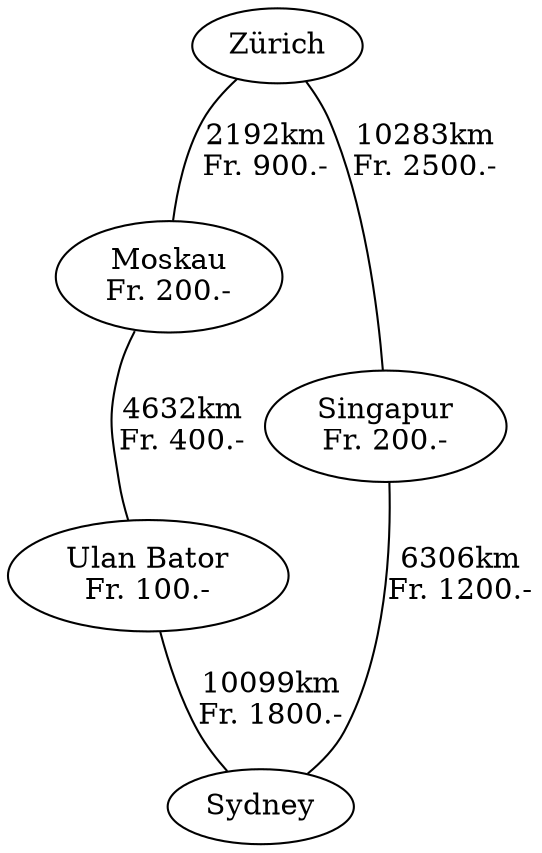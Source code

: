 graph Travel {
      "Zürich" -- "Moskau" [label="2192km\nFr. 900.-"]
      "Moskau" [label="Moskau\nFr. 200.-"]
      "Moskau" -- "Ulan Bator" [label="4632km\nFr. 400.-"]
      "Ulan Bator" [label="Ulan Bator\nFr. 100.-"]
      "Ulan Bator" -- "Sydney" [label="10099km\nFr. 1800.-"]
      "Zürich" -- "Singapur" [label="10283km\nFr. 2500.-"]
      "Singapur" [label="Singapur\nFr. 200.-"]
      "Singapur" -- "Sydney" [label="6306km\nFr. 1200.-"]
}
